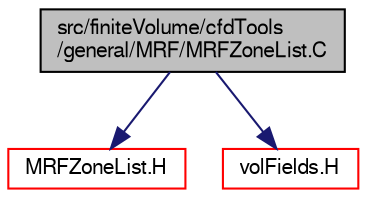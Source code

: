 digraph "src/finiteVolume/cfdTools/general/MRF/MRFZoneList.C"
{
  bgcolor="transparent";
  edge [fontname="FreeSans",fontsize="10",labelfontname="FreeSans",labelfontsize="10"];
  node [fontname="FreeSans",fontsize="10",shape=record];
  Node0 [label="src/finiteVolume/cfdTools\l/general/MRF/MRFZoneList.C",height=0.2,width=0.4,color="black", fillcolor="grey75", style="filled", fontcolor="black"];
  Node0 -> Node1 [color="midnightblue",fontsize="10",style="solid",fontname="FreeSans"];
  Node1 [label="MRFZoneList.H",height=0.2,width=0.4,color="red",URL="$a01274.html"];
  Node0 -> Node310 [color="midnightblue",fontsize="10",style="solid",fontname="FreeSans"];
  Node310 [label="volFields.H",height=0.2,width=0.4,color="red",URL="$a02750.html"];
}
